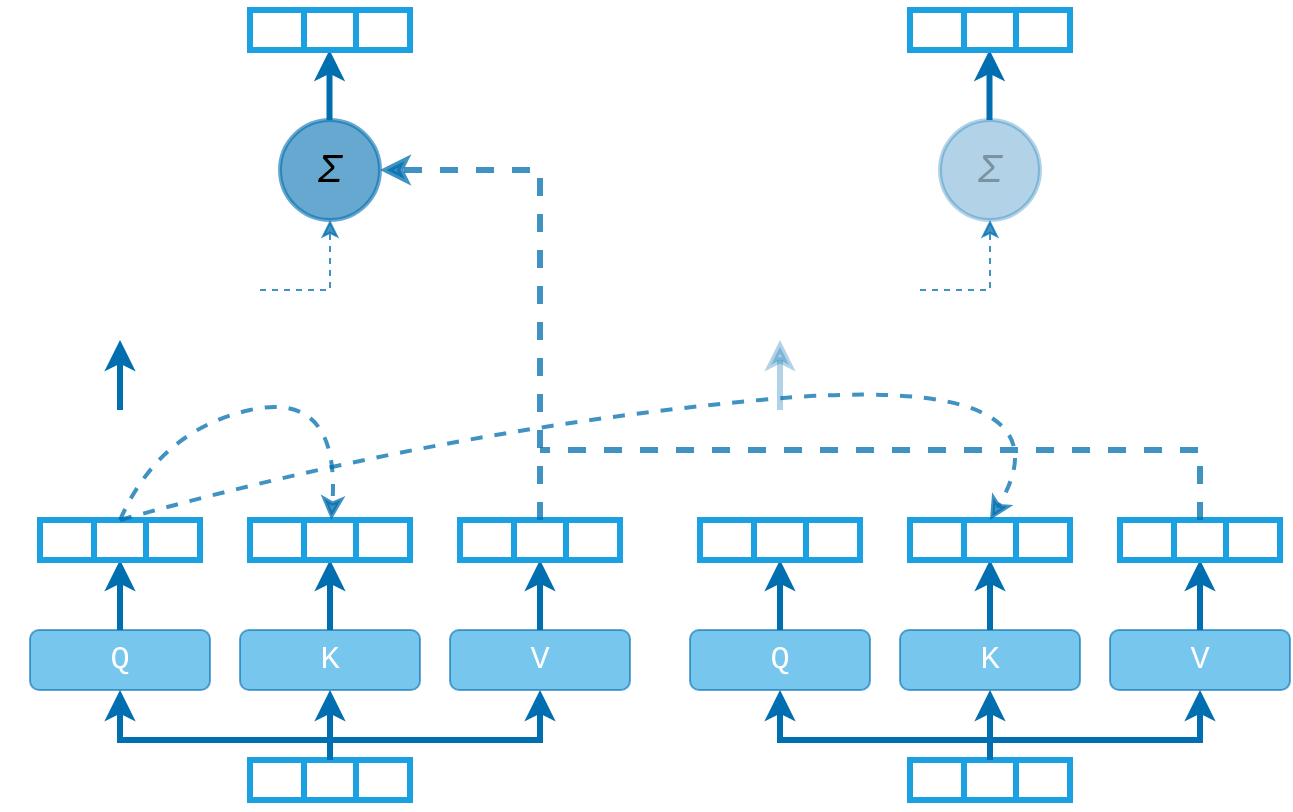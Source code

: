 <mxfile version="21.6.1" type="device">
  <diagram name="Page-1" id="Bc5GJkbn-tEceONIMzTU">
    <mxGraphModel dx="854" dy="519" grid="1" gridSize="10" guides="1" tooltips="1" connect="1" arrows="1" fold="1" page="1" pageScale="1" pageWidth="850" pageHeight="1100" math="0" shadow="0">
      <root>
        <mxCell id="0" />
        <mxCell id="1" parent="0" />
        <mxCell id="vSFo7Jb99_2Wq5jZSn7a-199" value="" style="shape=table;startSize=0;container=1;collapsible=0;childLayout=tableLayout;fontSize=16;fillColor=none;strokeColor=#1BA1E2;strokeWidth=3;" vertex="1" parent="1">
          <mxGeometry x="205" y="515" width="80" height="20" as="geometry" />
        </mxCell>
        <mxCell id="vSFo7Jb99_2Wq5jZSn7a-200" value="" style="shape=tableRow;horizontal=0;startSize=0;swimlaneHead=0;swimlaneBody=0;strokeColor=inherit;top=0;left=0;bottom=0;right=0;collapsible=0;dropTarget=0;fillColor=none;points=[[0,0.5],[1,0.5]];portConstraint=eastwest;fontSize=16;strokeWidth=3;" vertex="1" parent="vSFo7Jb99_2Wq5jZSn7a-199">
          <mxGeometry width="80" height="20" as="geometry" />
        </mxCell>
        <mxCell id="vSFo7Jb99_2Wq5jZSn7a-201" value="" style="shape=partialRectangle;html=1;whiteSpace=wrap;connectable=0;strokeColor=inherit;overflow=hidden;fillColor=none;top=0;left=0;bottom=0;right=0;pointerEvents=1;fontSize=16;" vertex="1" parent="vSFo7Jb99_2Wq5jZSn7a-200">
          <mxGeometry width="27" height="20" as="geometry">
            <mxRectangle width="27" height="20" as="alternateBounds" />
          </mxGeometry>
        </mxCell>
        <mxCell id="vSFo7Jb99_2Wq5jZSn7a-202" value="" style="shape=partialRectangle;html=1;whiteSpace=wrap;connectable=0;strokeColor=inherit;overflow=hidden;fillColor=none;top=0;left=0;bottom=0;right=0;pointerEvents=1;fontSize=16;" vertex="1" parent="vSFo7Jb99_2Wq5jZSn7a-200">
          <mxGeometry x="27" width="26" height="20" as="geometry">
            <mxRectangle width="26" height="20" as="alternateBounds" />
          </mxGeometry>
        </mxCell>
        <mxCell id="vSFo7Jb99_2Wq5jZSn7a-203" value="" style="shape=partialRectangle;html=1;whiteSpace=wrap;connectable=0;strokeColor=inherit;overflow=hidden;fillColor=none;top=0;left=0;bottom=0;right=0;pointerEvents=1;fontSize=16;" vertex="1" parent="vSFo7Jb99_2Wq5jZSn7a-200">
          <mxGeometry x="53" width="27" height="20" as="geometry">
            <mxRectangle width="27" height="20" as="alternateBounds" />
          </mxGeometry>
        </mxCell>
        <mxCell id="vSFo7Jb99_2Wq5jZSn7a-273" value="&lt;font style=&quot;font-size: 16px;&quot; face=&quot;Courier New&quot;&gt;Q&lt;br&gt;&lt;/font&gt;" style="rounded=1;whiteSpace=wrap;html=1;opacity=60;fillColor=#1ba1e2;fontColor=#ffffff;strokeColor=#006EAF;" vertex="1" parent="1">
          <mxGeometry x="95" y="450" width="90" height="30" as="geometry" />
        </mxCell>
        <mxCell id="vSFo7Jb99_2Wq5jZSn7a-276" value="" style="endArrow=classic;html=1;rounded=0;fillColor=#1ba1e2;strokeColor=#006EAF;strokeWidth=3;exitX=0.5;exitY=0;exitDx=0;exitDy=0;" edge="1" parent="1" source="vSFo7Jb99_2Wq5jZSn7a-199">
          <mxGeometry width="50" height="50" relative="1" as="geometry">
            <mxPoint x="245" y="505" as="sourcePoint" />
            <mxPoint x="245" y="480" as="targetPoint" />
          </mxGeometry>
        </mxCell>
        <mxCell id="vSFo7Jb99_2Wq5jZSn7a-278" value="" style="endArrow=classic;html=1;rounded=0;fillColor=#1ba1e2;strokeColor=#006EAF;strokeWidth=3;entryX=0.5;entryY=1;entryDx=0;entryDy=0;" edge="1" parent="1" target="vSFo7Jb99_2Wq5jZSn7a-273">
          <mxGeometry width="50" height="50" relative="1" as="geometry">
            <mxPoint x="245" y="505" as="sourcePoint" />
            <mxPoint x="255" y="490" as="targetPoint" />
            <Array as="points">
              <mxPoint x="140" y="505" />
            </Array>
          </mxGeometry>
        </mxCell>
        <mxCell id="vSFo7Jb99_2Wq5jZSn7a-279" value="" style="endArrow=classic;html=1;rounded=0;fillColor=#1ba1e2;strokeColor=#006EAF;strokeWidth=3;entryX=0.5;entryY=1;entryDx=0;entryDy=0;" edge="1" parent="1" target="vSFo7Jb99_2Wq5jZSn7a-282">
          <mxGeometry width="50" height="50" relative="1" as="geometry">
            <mxPoint x="245" y="505" as="sourcePoint" />
            <mxPoint x="265" y="500" as="targetPoint" />
            <Array as="points">
              <mxPoint x="350" y="505" />
            </Array>
          </mxGeometry>
        </mxCell>
        <mxCell id="vSFo7Jb99_2Wq5jZSn7a-281" value="&lt;font style=&quot;font-size: 16px;&quot; face=&quot;Courier New&quot;&gt;K&lt;br&gt;&lt;/font&gt;" style="rounded=1;whiteSpace=wrap;html=1;opacity=60;fillColor=#1ba1e2;fontColor=#ffffff;strokeColor=#006EAF;" vertex="1" parent="1">
          <mxGeometry x="200" y="450" width="90" height="30" as="geometry" />
        </mxCell>
        <mxCell id="vSFo7Jb99_2Wq5jZSn7a-282" value="&lt;font style=&quot;font-size: 16px;&quot; face=&quot;Courier New&quot;&gt;V&lt;br&gt;&lt;/font&gt;" style="rounded=1;whiteSpace=wrap;html=1;opacity=60;fillColor=#1ba1e2;fontColor=#ffffff;strokeColor=#006EAF;" vertex="1" parent="1">
          <mxGeometry x="305" y="450" width="90" height="30" as="geometry" />
        </mxCell>
        <mxCell id="vSFo7Jb99_2Wq5jZSn7a-283" value="" style="endArrow=classic;html=1;rounded=0;fillColor=#1ba1e2;strokeColor=#006EAF;strokeWidth=3;exitX=0.5;exitY=0;exitDx=0;exitDy=0;" edge="1" parent="1">
          <mxGeometry width="50" height="50" relative="1" as="geometry">
            <mxPoint x="140" y="450" as="sourcePoint" />
            <mxPoint x="140" y="415" as="targetPoint" />
          </mxGeometry>
        </mxCell>
        <mxCell id="vSFo7Jb99_2Wq5jZSn7a-284" value="" style="endArrow=classic;html=1;rounded=0;fillColor=#1ba1e2;strokeColor=#006EAF;strokeWidth=3;exitX=0.5;exitY=0;exitDx=0;exitDy=0;" edge="1" parent="1">
          <mxGeometry width="50" height="50" relative="1" as="geometry">
            <mxPoint x="245" y="450" as="sourcePoint" />
            <mxPoint x="245" y="415" as="targetPoint" />
          </mxGeometry>
        </mxCell>
        <mxCell id="vSFo7Jb99_2Wq5jZSn7a-285" value="" style="endArrow=classic;html=1;rounded=0;fillColor=#1ba1e2;strokeColor=#006EAF;strokeWidth=3;exitX=0.5;exitY=0;exitDx=0;exitDy=0;" edge="1" parent="1">
          <mxGeometry width="50" height="50" relative="1" as="geometry">
            <mxPoint x="350" y="450" as="sourcePoint" />
            <mxPoint x="350" y="415" as="targetPoint" />
          </mxGeometry>
        </mxCell>
        <mxCell id="vSFo7Jb99_2Wq5jZSn7a-286" value="" style="shape=table;startSize=0;container=1;collapsible=0;childLayout=tableLayout;fontSize=16;fillColor=none;strokeColor=#1BA1E2;strokeWidth=3;" vertex="1" parent="1">
          <mxGeometry x="100" y="395" width="80" height="20" as="geometry" />
        </mxCell>
        <mxCell id="vSFo7Jb99_2Wq5jZSn7a-287" value="" style="shape=tableRow;horizontal=0;startSize=0;swimlaneHead=0;swimlaneBody=0;strokeColor=inherit;top=0;left=0;bottom=0;right=0;collapsible=0;dropTarget=0;fillColor=none;points=[[0,0.5],[1,0.5]];portConstraint=eastwest;fontSize=16;strokeWidth=3;" vertex="1" parent="vSFo7Jb99_2Wq5jZSn7a-286">
          <mxGeometry width="80" height="20" as="geometry" />
        </mxCell>
        <mxCell id="vSFo7Jb99_2Wq5jZSn7a-288" value="" style="shape=partialRectangle;html=1;whiteSpace=wrap;connectable=0;strokeColor=inherit;overflow=hidden;fillColor=none;top=0;left=0;bottom=0;right=0;pointerEvents=1;fontSize=16;" vertex="1" parent="vSFo7Jb99_2Wq5jZSn7a-287">
          <mxGeometry width="27" height="20" as="geometry">
            <mxRectangle width="27" height="20" as="alternateBounds" />
          </mxGeometry>
        </mxCell>
        <mxCell id="vSFo7Jb99_2Wq5jZSn7a-289" value="" style="shape=partialRectangle;html=1;whiteSpace=wrap;connectable=0;strokeColor=inherit;overflow=hidden;fillColor=none;top=0;left=0;bottom=0;right=0;pointerEvents=1;fontSize=16;" vertex="1" parent="vSFo7Jb99_2Wq5jZSn7a-287">
          <mxGeometry x="27" width="26" height="20" as="geometry">
            <mxRectangle width="26" height="20" as="alternateBounds" />
          </mxGeometry>
        </mxCell>
        <mxCell id="vSFo7Jb99_2Wq5jZSn7a-290" value="" style="shape=partialRectangle;html=1;whiteSpace=wrap;connectable=0;strokeColor=inherit;overflow=hidden;fillColor=none;top=0;left=0;bottom=0;right=0;pointerEvents=1;fontSize=16;" vertex="1" parent="vSFo7Jb99_2Wq5jZSn7a-287">
          <mxGeometry x="53" width="27" height="20" as="geometry">
            <mxRectangle width="27" height="20" as="alternateBounds" />
          </mxGeometry>
        </mxCell>
        <mxCell id="vSFo7Jb99_2Wq5jZSn7a-291" value="" style="shape=table;startSize=0;container=1;collapsible=0;childLayout=tableLayout;fontSize=16;fillColor=none;strokeColor=#1BA1E2;strokeWidth=3;" vertex="1" parent="1">
          <mxGeometry x="205" y="395" width="80" height="20" as="geometry" />
        </mxCell>
        <mxCell id="vSFo7Jb99_2Wq5jZSn7a-292" value="" style="shape=tableRow;horizontal=0;startSize=0;swimlaneHead=0;swimlaneBody=0;strokeColor=inherit;top=0;left=0;bottom=0;right=0;collapsible=0;dropTarget=0;fillColor=none;points=[[0,0.5],[1,0.5]];portConstraint=eastwest;fontSize=16;strokeWidth=3;" vertex="1" parent="vSFo7Jb99_2Wq5jZSn7a-291">
          <mxGeometry width="80" height="20" as="geometry" />
        </mxCell>
        <mxCell id="vSFo7Jb99_2Wq5jZSn7a-293" value="" style="shape=partialRectangle;html=1;whiteSpace=wrap;connectable=0;strokeColor=inherit;overflow=hidden;fillColor=none;top=0;left=0;bottom=0;right=0;pointerEvents=1;fontSize=16;" vertex="1" parent="vSFo7Jb99_2Wq5jZSn7a-292">
          <mxGeometry width="27" height="20" as="geometry">
            <mxRectangle width="27" height="20" as="alternateBounds" />
          </mxGeometry>
        </mxCell>
        <mxCell id="vSFo7Jb99_2Wq5jZSn7a-294" value="" style="shape=partialRectangle;html=1;whiteSpace=wrap;connectable=0;strokeColor=inherit;overflow=hidden;fillColor=none;top=0;left=0;bottom=0;right=0;pointerEvents=1;fontSize=16;" vertex="1" parent="vSFo7Jb99_2Wq5jZSn7a-292">
          <mxGeometry x="27" width="26" height="20" as="geometry">
            <mxRectangle width="26" height="20" as="alternateBounds" />
          </mxGeometry>
        </mxCell>
        <mxCell id="vSFo7Jb99_2Wq5jZSn7a-295" value="" style="shape=partialRectangle;html=1;whiteSpace=wrap;connectable=0;strokeColor=inherit;overflow=hidden;fillColor=none;top=0;left=0;bottom=0;right=0;pointerEvents=1;fontSize=16;" vertex="1" parent="vSFo7Jb99_2Wq5jZSn7a-292">
          <mxGeometry x="53" width="27" height="20" as="geometry">
            <mxRectangle width="27" height="20" as="alternateBounds" />
          </mxGeometry>
        </mxCell>
        <mxCell id="vSFo7Jb99_2Wq5jZSn7a-296" value="" style="shape=table;startSize=0;container=1;collapsible=0;childLayout=tableLayout;fontSize=16;fillColor=none;strokeColor=#1BA1E2;strokeWidth=3;" vertex="1" parent="1">
          <mxGeometry x="310" y="395" width="80" height="20" as="geometry" />
        </mxCell>
        <mxCell id="vSFo7Jb99_2Wq5jZSn7a-297" value="" style="shape=tableRow;horizontal=0;startSize=0;swimlaneHead=0;swimlaneBody=0;strokeColor=inherit;top=0;left=0;bottom=0;right=0;collapsible=0;dropTarget=0;fillColor=none;points=[[0,0.5],[1,0.5]];portConstraint=eastwest;fontSize=16;strokeWidth=3;" vertex="1" parent="vSFo7Jb99_2Wq5jZSn7a-296">
          <mxGeometry width="80" height="20" as="geometry" />
        </mxCell>
        <mxCell id="vSFo7Jb99_2Wq5jZSn7a-298" value="" style="shape=partialRectangle;html=1;whiteSpace=wrap;connectable=0;strokeColor=inherit;overflow=hidden;fillColor=none;top=0;left=0;bottom=0;right=0;pointerEvents=1;fontSize=16;" vertex="1" parent="vSFo7Jb99_2Wq5jZSn7a-297">
          <mxGeometry width="27" height="20" as="geometry">
            <mxRectangle width="27" height="20" as="alternateBounds" />
          </mxGeometry>
        </mxCell>
        <mxCell id="vSFo7Jb99_2Wq5jZSn7a-299" value="" style="shape=partialRectangle;html=1;whiteSpace=wrap;connectable=0;strokeColor=inherit;overflow=hidden;fillColor=none;top=0;left=0;bottom=0;right=0;pointerEvents=1;fontSize=16;" vertex="1" parent="vSFo7Jb99_2Wq5jZSn7a-297">
          <mxGeometry x="27" width="26" height="20" as="geometry">
            <mxRectangle width="26" height="20" as="alternateBounds" />
          </mxGeometry>
        </mxCell>
        <mxCell id="vSFo7Jb99_2Wq5jZSn7a-300" value="" style="shape=partialRectangle;html=1;whiteSpace=wrap;connectable=0;strokeColor=inherit;overflow=hidden;fillColor=none;top=0;left=0;bottom=0;right=0;pointerEvents=1;fontSize=16;" vertex="1" parent="vSFo7Jb99_2Wq5jZSn7a-297">
          <mxGeometry x="53" width="27" height="20" as="geometry">
            <mxRectangle width="27" height="20" as="alternateBounds" />
          </mxGeometry>
        </mxCell>
        <mxCell id="vSFo7Jb99_2Wq5jZSn7a-301" value="&lt;font style=&quot;font-size: 16px;&quot; face=&quot;Courier New&quot;&gt;q&lt;sub&gt;1&lt;/sub&gt;&lt;/font&gt;" style="text;html=1;strokeColor=none;fillColor=none;align=center;verticalAlign=middle;whiteSpace=wrap;rounded=0;fontColor=#FFFFFF;" vertex="1" parent="1">
          <mxGeometry x="80" y="390" width="20" height="30" as="geometry" />
        </mxCell>
        <mxCell id="vSFo7Jb99_2Wq5jZSn7a-303" value="&lt;font style=&quot;font-size: 16px;&quot; face=&quot;Courier New&quot;&gt;k&lt;sub&gt;1&lt;/sub&gt;&lt;/font&gt;" style="text;html=1;strokeColor=none;fillColor=none;align=center;verticalAlign=middle;whiteSpace=wrap;rounded=0;fontColor=#FFFFFF;" vertex="1" parent="1">
          <mxGeometry x="185" y="390" width="20" height="30" as="geometry" />
        </mxCell>
        <mxCell id="vSFo7Jb99_2Wq5jZSn7a-304" value="&lt;font style=&quot;font-size: 16px;&quot; face=&quot;Courier New&quot;&gt;v&lt;sub&gt;1&lt;/sub&gt;&lt;/font&gt;" style="text;html=1;strokeColor=none;fillColor=none;align=center;verticalAlign=middle;whiteSpace=wrap;rounded=0;fontColor=#FFFFFF;" vertex="1" parent="1">
          <mxGeometry x="290" y="390" width="20" height="30" as="geometry" />
        </mxCell>
        <mxCell id="vSFo7Jb99_2Wq5jZSn7a-306" value="" style="shape=table;startSize=0;container=1;collapsible=0;childLayout=tableLayout;fontSize=16;fillColor=none;strokeColor=#1BA1E2;strokeWidth=3;" vertex="1" parent="1">
          <mxGeometry x="535" y="515" width="80" height="20" as="geometry" />
        </mxCell>
        <mxCell id="vSFo7Jb99_2Wq5jZSn7a-307" value="" style="shape=tableRow;horizontal=0;startSize=0;swimlaneHead=0;swimlaneBody=0;strokeColor=inherit;top=0;left=0;bottom=0;right=0;collapsible=0;dropTarget=0;fillColor=none;points=[[0,0.5],[1,0.5]];portConstraint=eastwest;fontSize=16;strokeWidth=3;" vertex="1" parent="vSFo7Jb99_2Wq5jZSn7a-306">
          <mxGeometry width="80" height="20" as="geometry" />
        </mxCell>
        <mxCell id="vSFo7Jb99_2Wq5jZSn7a-308" value="" style="shape=partialRectangle;html=1;whiteSpace=wrap;connectable=0;strokeColor=inherit;overflow=hidden;fillColor=none;top=0;left=0;bottom=0;right=0;pointerEvents=1;fontSize=16;" vertex="1" parent="vSFo7Jb99_2Wq5jZSn7a-307">
          <mxGeometry width="27" height="20" as="geometry">
            <mxRectangle width="27" height="20" as="alternateBounds" />
          </mxGeometry>
        </mxCell>
        <mxCell id="vSFo7Jb99_2Wq5jZSn7a-309" value="" style="shape=partialRectangle;html=1;whiteSpace=wrap;connectable=0;strokeColor=inherit;overflow=hidden;fillColor=none;top=0;left=0;bottom=0;right=0;pointerEvents=1;fontSize=16;" vertex="1" parent="vSFo7Jb99_2Wq5jZSn7a-307">
          <mxGeometry x="27" width="26" height="20" as="geometry">
            <mxRectangle width="26" height="20" as="alternateBounds" />
          </mxGeometry>
        </mxCell>
        <mxCell id="vSFo7Jb99_2Wq5jZSn7a-310" value="" style="shape=partialRectangle;html=1;whiteSpace=wrap;connectable=0;strokeColor=inherit;overflow=hidden;fillColor=none;top=0;left=0;bottom=0;right=0;pointerEvents=1;fontSize=16;" vertex="1" parent="vSFo7Jb99_2Wq5jZSn7a-307">
          <mxGeometry x="53" width="27" height="20" as="geometry">
            <mxRectangle width="27" height="20" as="alternateBounds" />
          </mxGeometry>
        </mxCell>
        <mxCell id="vSFo7Jb99_2Wq5jZSn7a-311" value="&lt;font style=&quot;font-size: 16px;&quot; face=&quot;Courier New&quot;&gt;Q&lt;br&gt;&lt;/font&gt;" style="rounded=1;whiteSpace=wrap;html=1;opacity=60;fillColor=#1ba1e2;fontColor=#ffffff;strokeColor=#006EAF;" vertex="1" parent="1">
          <mxGeometry x="425" y="450" width="90" height="30" as="geometry" />
        </mxCell>
        <mxCell id="vSFo7Jb99_2Wq5jZSn7a-312" value="" style="endArrow=classic;html=1;rounded=0;fillColor=#1ba1e2;strokeColor=#006EAF;strokeWidth=3;exitX=0.5;exitY=0;exitDx=0;exitDy=0;" edge="1" parent="1" source="vSFo7Jb99_2Wq5jZSn7a-306">
          <mxGeometry width="50" height="50" relative="1" as="geometry">
            <mxPoint x="575" y="505" as="sourcePoint" />
            <mxPoint x="575" y="480" as="targetPoint" />
          </mxGeometry>
        </mxCell>
        <mxCell id="vSFo7Jb99_2Wq5jZSn7a-313" value="" style="endArrow=classic;html=1;rounded=0;fillColor=#1ba1e2;strokeColor=#006EAF;strokeWidth=3;entryX=0.5;entryY=1;entryDx=0;entryDy=0;" edge="1" parent="1" target="vSFo7Jb99_2Wq5jZSn7a-311">
          <mxGeometry width="50" height="50" relative="1" as="geometry">
            <mxPoint x="575" y="505" as="sourcePoint" />
            <mxPoint x="585" y="490" as="targetPoint" />
            <Array as="points">
              <mxPoint x="470" y="505" />
            </Array>
          </mxGeometry>
        </mxCell>
        <mxCell id="vSFo7Jb99_2Wq5jZSn7a-314" value="" style="endArrow=classic;html=1;rounded=0;fillColor=#1ba1e2;strokeColor=#006EAF;strokeWidth=3;entryX=0.5;entryY=1;entryDx=0;entryDy=0;" edge="1" parent="1" target="vSFo7Jb99_2Wq5jZSn7a-316">
          <mxGeometry width="50" height="50" relative="1" as="geometry">
            <mxPoint x="575" y="505" as="sourcePoint" />
            <mxPoint x="595" y="500" as="targetPoint" />
            <Array as="points">
              <mxPoint x="680" y="505" />
            </Array>
          </mxGeometry>
        </mxCell>
        <mxCell id="vSFo7Jb99_2Wq5jZSn7a-315" value="&lt;font style=&quot;font-size: 16px;&quot; face=&quot;Courier New&quot;&gt;K&lt;br&gt;&lt;/font&gt;" style="rounded=1;whiteSpace=wrap;html=1;opacity=60;fillColor=#1ba1e2;fontColor=#ffffff;strokeColor=#006EAF;" vertex="1" parent="1">
          <mxGeometry x="530" y="450" width="90" height="30" as="geometry" />
        </mxCell>
        <mxCell id="vSFo7Jb99_2Wq5jZSn7a-316" value="&lt;font style=&quot;font-size: 16px;&quot; face=&quot;Courier New&quot;&gt;V&lt;br&gt;&lt;/font&gt;" style="rounded=1;whiteSpace=wrap;html=1;opacity=60;fillColor=#1ba1e2;fontColor=#ffffff;strokeColor=#006EAF;" vertex="1" parent="1">
          <mxGeometry x="635" y="450" width="90" height="30" as="geometry" />
        </mxCell>
        <mxCell id="vSFo7Jb99_2Wq5jZSn7a-317" value="" style="endArrow=classic;html=1;rounded=0;fillColor=#1ba1e2;strokeColor=#006EAF;strokeWidth=3;exitX=0.5;exitY=0;exitDx=0;exitDy=0;" edge="1" parent="1">
          <mxGeometry width="50" height="50" relative="1" as="geometry">
            <mxPoint x="470" y="450" as="sourcePoint" />
            <mxPoint x="470" y="415" as="targetPoint" />
          </mxGeometry>
        </mxCell>
        <mxCell id="vSFo7Jb99_2Wq5jZSn7a-318" value="" style="endArrow=classic;html=1;rounded=0;fillColor=#1ba1e2;strokeColor=#006EAF;strokeWidth=3;exitX=0.5;exitY=0;exitDx=0;exitDy=0;" edge="1" parent="1">
          <mxGeometry width="50" height="50" relative="1" as="geometry">
            <mxPoint x="575" y="450" as="sourcePoint" />
            <mxPoint x="575" y="415" as="targetPoint" />
          </mxGeometry>
        </mxCell>
        <mxCell id="vSFo7Jb99_2Wq5jZSn7a-319" value="" style="endArrow=classic;html=1;rounded=0;fillColor=#1ba1e2;strokeColor=#006EAF;strokeWidth=3;exitX=0.5;exitY=0;exitDx=0;exitDy=0;" edge="1" parent="1">
          <mxGeometry width="50" height="50" relative="1" as="geometry">
            <mxPoint x="680" y="450" as="sourcePoint" />
            <mxPoint x="680" y="415" as="targetPoint" />
          </mxGeometry>
        </mxCell>
        <mxCell id="vSFo7Jb99_2Wq5jZSn7a-320" value="" style="shape=table;startSize=0;container=1;collapsible=0;childLayout=tableLayout;fontSize=16;fillColor=none;strokeColor=#1BA1E2;strokeWidth=3;" vertex="1" parent="1">
          <mxGeometry x="430" y="395" width="80" height="20" as="geometry" />
        </mxCell>
        <mxCell id="vSFo7Jb99_2Wq5jZSn7a-321" value="" style="shape=tableRow;horizontal=0;startSize=0;swimlaneHead=0;swimlaneBody=0;strokeColor=inherit;top=0;left=0;bottom=0;right=0;collapsible=0;dropTarget=0;fillColor=none;points=[[0,0.5],[1,0.5]];portConstraint=eastwest;fontSize=16;strokeWidth=3;" vertex="1" parent="vSFo7Jb99_2Wq5jZSn7a-320">
          <mxGeometry width="80" height="20" as="geometry" />
        </mxCell>
        <mxCell id="vSFo7Jb99_2Wq5jZSn7a-322" value="" style="shape=partialRectangle;html=1;whiteSpace=wrap;connectable=0;strokeColor=inherit;overflow=hidden;fillColor=none;top=0;left=0;bottom=0;right=0;pointerEvents=1;fontSize=16;" vertex="1" parent="vSFo7Jb99_2Wq5jZSn7a-321">
          <mxGeometry width="27" height="20" as="geometry">
            <mxRectangle width="27" height="20" as="alternateBounds" />
          </mxGeometry>
        </mxCell>
        <mxCell id="vSFo7Jb99_2Wq5jZSn7a-323" value="" style="shape=partialRectangle;html=1;whiteSpace=wrap;connectable=0;strokeColor=inherit;overflow=hidden;fillColor=none;top=0;left=0;bottom=0;right=0;pointerEvents=1;fontSize=16;" vertex="1" parent="vSFo7Jb99_2Wq5jZSn7a-321">
          <mxGeometry x="27" width="26" height="20" as="geometry">
            <mxRectangle width="26" height="20" as="alternateBounds" />
          </mxGeometry>
        </mxCell>
        <mxCell id="vSFo7Jb99_2Wq5jZSn7a-324" value="" style="shape=partialRectangle;html=1;whiteSpace=wrap;connectable=0;strokeColor=inherit;overflow=hidden;fillColor=none;top=0;left=0;bottom=0;right=0;pointerEvents=1;fontSize=16;" vertex="1" parent="vSFo7Jb99_2Wq5jZSn7a-321">
          <mxGeometry x="53" width="27" height="20" as="geometry">
            <mxRectangle width="27" height="20" as="alternateBounds" />
          </mxGeometry>
        </mxCell>
        <mxCell id="vSFo7Jb99_2Wq5jZSn7a-325" value="" style="shape=table;startSize=0;container=1;collapsible=0;childLayout=tableLayout;fontSize=16;fillColor=none;strokeColor=#1BA1E2;strokeWidth=3;" vertex="1" parent="1">
          <mxGeometry x="535" y="395" width="80" height="20" as="geometry" />
        </mxCell>
        <mxCell id="vSFo7Jb99_2Wq5jZSn7a-326" value="" style="shape=tableRow;horizontal=0;startSize=0;swimlaneHead=0;swimlaneBody=0;strokeColor=inherit;top=0;left=0;bottom=0;right=0;collapsible=0;dropTarget=0;fillColor=none;points=[[0,0.5],[1,0.5]];portConstraint=eastwest;fontSize=16;strokeWidth=3;" vertex="1" parent="vSFo7Jb99_2Wq5jZSn7a-325">
          <mxGeometry width="80" height="20" as="geometry" />
        </mxCell>
        <mxCell id="vSFo7Jb99_2Wq5jZSn7a-327" value="" style="shape=partialRectangle;html=1;whiteSpace=wrap;connectable=0;strokeColor=inherit;overflow=hidden;fillColor=none;top=0;left=0;bottom=0;right=0;pointerEvents=1;fontSize=16;" vertex="1" parent="vSFo7Jb99_2Wq5jZSn7a-326">
          <mxGeometry width="27" height="20" as="geometry">
            <mxRectangle width="27" height="20" as="alternateBounds" />
          </mxGeometry>
        </mxCell>
        <mxCell id="vSFo7Jb99_2Wq5jZSn7a-328" value="" style="shape=partialRectangle;html=1;whiteSpace=wrap;connectable=0;strokeColor=inherit;overflow=hidden;fillColor=none;top=0;left=0;bottom=0;right=0;pointerEvents=1;fontSize=16;" vertex="1" parent="vSFo7Jb99_2Wq5jZSn7a-326">
          <mxGeometry x="27" width="26" height="20" as="geometry">
            <mxRectangle width="26" height="20" as="alternateBounds" />
          </mxGeometry>
        </mxCell>
        <mxCell id="vSFo7Jb99_2Wq5jZSn7a-329" value="" style="shape=partialRectangle;html=1;whiteSpace=wrap;connectable=0;strokeColor=inherit;overflow=hidden;fillColor=none;top=0;left=0;bottom=0;right=0;pointerEvents=1;fontSize=16;" vertex="1" parent="vSFo7Jb99_2Wq5jZSn7a-326">
          <mxGeometry x="53" width="27" height="20" as="geometry">
            <mxRectangle width="27" height="20" as="alternateBounds" />
          </mxGeometry>
        </mxCell>
        <mxCell id="vSFo7Jb99_2Wq5jZSn7a-330" value="" style="shape=table;startSize=0;container=1;collapsible=0;childLayout=tableLayout;fontSize=16;fillColor=none;strokeColor=#1BA1E2;strokeWidth=3;" vertex="1" parent="1">
          <mxGeometry x="640" y="395" width="80" height="20" as="geometry" />
        </mxCell>
        <mxCell id="vSFo7Jb99_2Wq5jZSn7a-331" value="" style="shape=tableRow;horizontal=0;startSize=0;swimlaneHead=0;swimlaneBody=0;strokeColor=inherit;top=0;left=0;bottom=0;right=0;collapsible=0;dropTarget=0;fillColor=none;points=[[0,0.5],[1,0.5]];portConstraint=eastwest;fontSize=16;strokeWidth=3;" vertex="1" parent="vSFo7Jb99_2Wq5jZSn7a-330">
          <mxGeometry width="80" height="20" as="geometry" />
        </mxCell>
        <mxCell id="vSFo7Jb99_2Wq5jZSn7a-332" value="" style="shape=partialRectangle;html=1;whiteSpace=wrap;connectable=0;strokeColor=inherit;overflow=hidden;fillColor=none;top=0;left=0;bottom=0;right=0;pointerEvents=1;fontSize=16;" vertex="1" parent="vSFo7Jb99_2Wq5jZSn7a-331">
          <mxGeometry width="27" height="20" as="geometry">
            <mxRectangle width="27" height="20" as="alternateBounds" />
          </mxGeometry>
        </mxCell>
        <mxCell id="vSFo7Jb99_2Wq5jZSn7a-333" value="" style="shape=partialRectangle;html=1;whiteSpace=wrap;connectable=0;strokeColor=inherit;overflow=hidden;fillColor=none;top=0;left=0;bottom=0;right=0;pointerEvents=1;fontSize=16;" vertex="1" parent="vSFo7Jb99_2Wq5jZSn7a-331">
          <mxGeometry x="27" width="26" height="20" as="geometry">
            <mxRectangle width="26" height="20" as="alternateBounds" />
          </mxGeometry>
        </mxCell>
        <mxCell id="vSFo7Jb99_2Wq5jZSn7a-334" value="" style="shape=partialRectangle;html=1;whiteSpace=wrap;connectable=0;strokeColor=inherit;overflow=hidden;fillColor=none;top=0;left=0;bottom=0;right=0;pointerEvents=1;fontSize=16;" vertex="1" parent="vSFo7Jb99_2Wq5jZSn7a-331">
          <mxGeometry x="53" width="27" height="20" as="geometry">
            <mxRectangle width="27" height="20" as="alternateBounds" />
          </mxGeometry>
        </mxCell>
        <mxCell id="vSFo7Jb99_2Wq5jZSn7a-335" value="&lt;font style=&quot;font-size: 16px;&quot; face=&quot;Courier New&quot;&gt;q&lt;sub&gt;2&lt;/sub&gt;&lt;/font&gt;" style="text;html=1;strokeColor=none;fillColor=none;align=center;verticalAlign=middle;whiteSpace=wrap;rounded=0;fontColor=#FFFFFF;" vertex="1" parent="1">
          <mxGeometry x="410" y="390" width="20" height="30" as="geometry" />
        </mxCell>
        <mxCell id="vSFo7Jb99_2Wq5jZSn7a-336" value="&lt;font style=&quot;font-size: 16px;&quot; face=&quot;Courier New&quot;&gt;k&lt;sub&gt;2&lt;/sub&gt;&lt;/font&gt;" style="text;html=1;strokeColor=none;fillColor=none;align=center;verticalAlign=middle;whiteSpace=wrap;rounded=0;fontColor=#FFFFFF;" vertex="1" parent="1">
          <mxGeometry x="515" y="390" width="20" height="30" as="geometry" />
        </mxCell>
        <mxCell id="vSFo7Jb99_2Wq5jZSn7a-337" value="&lt;font style=&quot;font-size: 16px;&quot; face=&quot;Courier New&quot;&gt;v&lt;sub&gt;2&lt;/sub&gt;&lt;/font&gt;" style="text;html=1;strokeColor=none;fillColor=none;align=center;verticalAlign=middle;whiteSpace=wrap;rounded=0;fontColor=#FFFFFF;" vertex="1" parent="1">
          <mxGeometry x="620" y="390" width="20" height="30" as="geometry" />
        </mxCell>
        <mxCell id="vSFo7Jb99_2Wq5jZSn7a-340" value="" style="curved=1;endArrow=classic;html=1;rounded=0;exitX=0.5;exitY=0;exitDx=0;exitDy=0;strokeColor=#006eaf;strokeWidth=2;dashed=1;opacity=75;" edge="1" parent="1" source="vSFo7Jb99_2Wq5jZSn7a-286" target="vSFo7Jb99_2Wq5jZSn7a-292">
          <mxGeometry width="50" height="50" relative="1" as="geometry">
            <mxPoint x="270" y="260" as="sourcePoint" />
            <mxPoint x="320" y="210" as="targetPoint" />
            <Array as="points">
              <mxPoint x="160" y="350" />
              <mxPoint x="250" y="330" />
            </Array>
          </mxGeometry>
        </mxCell>
        <mxCell id="vSFo7Jb99_2Wq5jZSn7a-342" value="" style="curved=1;endArrow=classic;html=1;rounded=0;strokeColor=#006eaf;strokeWidth=2;dashed=1;entryX=0.5;entryY=0;entryDx=0;entryDy=0;exitX=0.5;exitY=0;exitDx=0;exitDy=0;exitPerimeter=0;opacity=75;" edge="1" parent="1" source="vSFo7Jb99_2Wq5jZSn7a-287" target="vSFo7Jb99_2Wq5jZSn7a-325">
          <mxGeometry width="50" height="50" relative="1" as="geometry">
            <mxPoint x="140" y="390" as="sourcePoint" />
            <mxPoint x="351" y="295" as="targetPoint" />
            <Array as="points">
              <mxPoint x="300" y="350" />
              <mxPoint x="620" y="320" />
            </Array>
          </mxGeometry>
        </mxCell>
        <mxCell id="vSFo7Jb99_2Wq5jZSn7a-343" value="" style="shape=image;html=1;verticalAlign=top;verticalLabelPosition=bottom;labelBackgroundColor=#ffffff;imageAspect=0;aspect=fixed;image=https://cdn4.iconfinder.com/data/icons/evil-icons-user-interface/64/statistics-128.png;imageBorder=none;" vertex="1" parent="1">
          <mxGeometry x="80" y="200" width="120" height="120" as="geometry" />
        </mxCell>
        <mxCell id="vSFo7Jb99_2Wq5jZSn7a-344" value="" style="endArrow=classic;html=1;rounded=0;fillColor=#1ba1e2;strokeColor=#006EAF;strokeWidth=3;exitX=0.5;exitY=0;exitDx=0;exitDy=0;" edge="1" parent="1">
          <mxGeometry width="50" height="50" relative="1" as="geometry">
            <mxPoint x="140" y="340" as="sourcePoint" />
            <mxPoint x="140" y="305" as="targetPoint" />
          </mxGeometry>
        </mxCell>
        <mxCell id="vSFo7Jb99_2Wq5jZSn7a-345" value="&lt;font size=&quot;1&quot; face=&quot;Courier New&quot;&gt;&lt;i style=&quot;font-size: 20px;&quot;&gt;Σ&lt;/i&gt;&lt;/font&gt;" style="ellipse;whiteSpace=wrap;html=1;aspect=fixed;fillColor=#006eaf;strokeColor=#006eaf;strokeWidth=2;opacity=60;" vertex="1" parent="1">
          <mxGeometry x="220" y="195" width="50" height="50" as="geometry" />
        </mxCell>
        <mxCell id="vSFo7Jb99_2Wq5jZSn7a-346" value="" style="endArrow=classic;html=1;rounded=0;fillColor=#1ba1e2;strokeColor=#006EAF;strokeWidth=3;exitX=0.5;exitY=0;exitDx=0;exitDy=0;" edge="1" parent="1">
          <mxGeometry width="50" height="50" relative="1" as="geometry">
            <mxPoint x="244.75" y="195" as="sourcePoint" />
            <mxPoint x="244.75" y="160" as="targetPoint" />
          </mxGeometry>
        </mxCell>
        <mxCell id="vSFo7Jb99_2Wq5jZSn7a-347" value="" style="endArrow=classic;html=1;rounded=0;fillColor=#1ba1e2;strokeColor=#006EAF;strokeWidth=1;entryX=0.5;entryY=1;entryDx=0;entryDy=0;dashed=1;opacity=75;" edge="1" parent="1" target="vSFo7Jb99_2Wq5jZSn7a-345">
          <mxGeometry width="50" height="50" relative="1" as="geometry">
            <mxPoint x="210" y="280" as="sourcePoint" />
            <mxPoint x="284.75" y="280" as="targetPoint" />
            <Array as="points">
              <mxPoint x="245" y="280" />
            </Array>
          </mxGeometry>
        </mxCell>
        <mxCell id="vSFo7Jb99_2Wq5jZSn7a-354" value="" style="shape=table;startSize=0;container=1;collapsible=0;childLayout=tableLayout;fontSize=16;fillColor=none;strokeColor=#1BA1E2;strokeWidth=3;" vertex="1" parent="1">
          <mxGeometry x="205" y="140" width="80" height="20" as="geometry" />
        </mxCell>
        <mxCell id="vSFo7Jb99_2Wq5jZSn7a-355" value="" style="shape=tableRow;horizontal=0;startSize=0;swimlaneHead=0;swimlaneBody=0;strokeColor=inherit;top=0;left=0;bottom=0;right=0;collapsible=0;dropTarget=0;fillColor=none;points=[[0,0.5],[1,0.5]];portConstraint=eastwest;fontSize=16;strokeWidth=3;" vertex="1" parent="vSFo7Jb99_2Wq5jZSn7a-354">
          <mxGeometry width="80" height="20" as="geometry" />
        </mxCell>
        <mxCell id="vSFo7Jb99_2Wq5jZSn7a-356" value="" style="shape=partialRectangle;html=1;whiteSpace=wrap;connectable=0;strokeColor=inherit;overflow=hidden;fillColor=none;top=0;left=0;bottom=0;right=0;pointerEvents=1;fontSize=16;" vertex="1" parent="vSFo7Jb99_2Wq5jZSn7a-355">
          <mxGeometry width="27" height="20" as="geometry">
            <mxRectangle width="27" height="20" as="alternateBounds" />
          </mxGeometry>
        </mxCell>
        <mxCell id="vSFo7Jb99_2Wq5jZSn7a-357" value="" style="shape=partialRectangle;html=1;whiteSpace=wrap;connectable=0;strokeColor=inherit;overflow=hidden;fillColor=none;top=0;left=0;bottom=0;right=0;pointerEvents=1;fontSize=16;" vertex="1" parent="vSFo7Jb99_2Wq5jZSn7a-355">
          <mxGeometry x="27" width="26" height="20" as="geometry">
            <mxRectangle width="26" height="20" as="alternateBounds" />
          </mxGeometry>
        </mxCell>
        <mxCell id="vSFo7Jb99_2Wq5jZSn7a-358" value="" style="shape=partialRectangle;html=1;whiteSpace=wrap;connectable=0;strokeColor=inherit;overflow=hidden;fillColor=none;top=0;left=0;bottom=0;right=0;pointerEvents=1;fontSize=16;" vertex="1" parent="vSFo7Jb99_2Wq5jZSn7a-355">
          <mxGeometry x="53" width="27" height="20" as="geometry">
            <mxRectangle width="27" height="20" as="alternateBounds" />
          </mxGeometry>
        </mxCell>
        <mxCell id="vSFo7Jb99_2Wq5jZSn7a-359" value="&lt;font style=&quot;font-size: 16px;&quot; face=&quot;Courier New&quot;&gt;z&lt;sub&gt;1&lt;/sub&gt;&lt;/font&gt;" style="text;html=1;strokeColor=none;fillColor=none;align=center;verticalAlign=middle;whiteSpace=wrap;rounded=0;fontColor=#FFFFFF;" vertex="1" parent="1">
          <mxGeometry x="175" y="135" width="30" height="30" as="geometry" />
        </mxCell>
        <mxCell id="vSFo7Jb99_2Wq5jZSn7a-364" value="&lt;font style=&quot;font-size: 16px;&quot; face=&quot;Courier New&quot;&gt;x&lt;sub&gt;1&lt;/sub&gt;&lt;/font&gt;" style="text;html=1;strokeColor=none;fillColor=none;align=center;verticalAlign=middle;whiteSpace=wrap;rounded=0;fontColor=#FFFFFF;" vertex="1" parent="1">
          <mxGeometry x="175" y="510" width="30" height="30" as="geometry" />
        </mxCell>
        <mxCell id="vSFo7Jb99_2Wq5jZSn7a-365" value="&lt;font style=&quot;font-size: 16px;&quot; face=&quot;Courier New&quot;&gt;x&lt;sub&gt;2&lt;/sub&gt;&lt;/font&gt;" style="text;html=1;strokeColor=none;fillColor=none;align=center;verticalAlign=middle;whiteSpace=wrap;rounded=0;fontColor=#FFFFFF;" vertex="1" parent="1">
          <mxGeometry x="505" y="510" width="30" height="30" as="geometry" />
        </mxCell>
        <mxCell id="vSFo7Jb99_2Wq5jZSn7a-366" value="" style="shape=image;html=1;verticalAlign=top;verticalLabelPosition=bottom;labelBackgroundColor=#ffffff;imageAspect=0;aspect=fixed;image=https://cdn4.iconfinder.com/data/icons/evil-icons-user-interface/64/statistics-128.png;imageBorder=none;opacity=30;" vertex="1" parent="1">
          <mxGeometry x="410" y="200" width="120" height="120" as="geometry" />
        </mxCell>
        <mxCell id="vSFo7Jb99_2Wq5jZSn7a-367" value="" style="endArrow=classic;html=1;rounded=0;fillColor=#1ba1e2;strokeColor=#006EAF;strokeWidth=3;exitX=0.5;exitY=0;exitDx=0;exitDy=0;opacity=30;" edge="1" parent="1">
          <mxGeometry width="50" height="50" relative="1" as="geometry">
            <mxPoint x="470" y="340" as="sourcePoint" />
            <mxPoint x="470" y="305" as="targetPoint" />
          </mxGeometry>
        </mxCell>
        <mxCell id="vSFo7Jb99_2Wq5jZSn7a-368" value="&lt;font size=&quot;1&quot; face=&quot;Courier New&quot;&gt;&lt;i style=&quot;font-size: 20px;&quot;&gt;Σ&lt;/i&gt;&lt;/font&gt;" style="ellipse;whiteSpace=wrap;html=1;aspect=fixed;fillColor=#006eaf;strokeColor=#006eaf;strokeWidth=2;opacity=30;textOpacity=30;" vertex="1" parent="1">
          <mxGeometry x="550" y="195" width="50" height="50" as="geometry" />
        </mxCell>
        <mxCell id="vSFo7Jb99_2Wq5jZSn7a-369" value="" style="endArrow=classic;html=1;rounded=0;fillColor=#1ba1e2;strokeColor=#006EAF;strokeWidth=3;exitX=0.5;exitY=0;exitDx=0;exitDy=0;" edge="1" parent="1">
          <mxGeometry width="50" height="50" relative="1" as="geometry">
            <mxPoint x="574.75" y="195" as="sourcePoint" />
            <mxPoint x="574.75" y="160" as="targetPoint" />
          </mxGeometry>
        </mxCell>
        <mxCell id="vSFo7Jb99_2Wq5jZSn7a-370" value="" style="endArrow=classic;html=1;rounded=0;fillColor=#1ba1e2;strokeColor=#006EAF;strokeWidth=1;entryX=0.5;entryY=1;entryDx=0;entryDy=0;dashed=1;opacity=75;" edge="1" parent="1" target="vSFo7Jb99_2Wq5jZSn7a-368">
          <mxGeometry width="50" height="50" relative="1" as="geometry">
            <mxPoint x="540" y="280" as="sourcePoint" />
            <mxPoint x="614.75" y="280" as="targetPoint" />
            <Array as="points">
              <mxPoint x="575" y="280" />
            </Array>
          </mxGeometry>
        </mxCell>
        <mxCell id="vSFo7Jb99_2Wq5jZSn7a-371" value="" style="shape=table;startSize=0;container=1;collapsible=0;childLayout=tableLayout;fontSize=16;fillColor=none;strokeColor=#1BA1E2;strokeWidth=3;" vertex="1" parent="1">
          <mxGeometry x="535" y="140" width="80" height="20" as="geometry" />
        </mxCell>
        <mxCell id="vSFo7Jb99_2Wq5jZSn7a-372" value="" style="shape=tableRow;horizontal=0;startSize=0;swimlaneHead=0;swimlaneBody=0;strokeColor=inherit;top=0;left=0;bottom=0;right=0;collapsible=0;dropTarget=0;fillColor=none;points=[[0,0.5],[1,0.5]];portConstraint=eastwest;fontSize=16;strokeWidth=3;" vertex="1" parent="vSFo7Jb99_2Wq5jZSn7a-371">
          <mxGeometry width="80" height="20" as="geometry" />
        </mxCell>
        <mxCell id="vSFo7Jb99_2Wq5jZSn7a-373" value="" style="shape=partialRectangle;html=1;whiteSpace=wrap;connectable=0;strokeColor=inherit;overflow=hidden;fillColor=none;top=0;left=0;bottom=0;right=0;pointerEvents=1;fontSize=16;" vertex="1" parent="vSFo7Jb99_2Wq5jZSn7a-372">
          <mxGeometry width="27" height="20" as="geometry">
            <mxRectangle width="27" height="20" as="alternateBounds" />
          </mxGeometry>
        </mxCell>
        <mxCell id="vSFo7Jb99_2Wq5jZSn7a-374" value="" style="shape=partialRectangle;html=1;whiteSpace=wrap;connectable=0;strokeColor=inherit;overflow=hidden;fillColor=none;top=0;left=0;bottom=0;right=0;pointerEvents=1;fontSize=16;" vertex="1" parent="vSFo7Jb99_2Wq5jZSn7a-372">
          <mxGeometry x="27" width="26" height="20" as="geometry">
            <mxRectangle width="26" height="20" as="alternateBounds" />
          </mxGeometry>
        </mxCell>
        <mxCell id="vSFo7Jb99_2Wq5jZSn7a-375" value="" style="shape=partialRectangle;html=1;whiteSpace=wrap;connectable=0;strokeColor=inherit;overflow=hidden;fillColor=none;top=0;left=0;bottom=0;right=0;pointerEvents=1;fontSize=16;" vertex="1" parent="vSFo7Jb99_2Wq5jZSn7a-372">
          <mxGeometry x="53" width="27" height="20" as="geometry">
            <mxRectangle width="27" height="20" as="alternateBounds" />
          </mxGeometry>
        </mxCell>
        <mxCell id="vSFo7Jb99_2Wq5jZSn7a-376" value="&lt;font style=&quot;font-size: 16px;&quot; face=&quot;Courier New&quot;&gt;z&lt;sub&gt;2&lt;/sub&gt;&lt;/font&gt;" style="text;html=1;strokeColor=none;fillColor=none;align=center;verticalAlign=middle;whiteSpace=wrap;rounded=0;fontColor=#FFFFFF;" vertex="1" parent="1">
          <mxGeometry x="505" y="135" width="30" height="30" as="geometry" />
        </mxCell>
        <mxCell id="vSFo7Jb99_2Wq5jZSn7a-379" value="&lt;font style=&quot;font-size: 16px;&quot; face=&quot;Courier New&quot;&gt;q&lt;sub&gt;1&lt;/sub&gt;k&lt;sub&gt;1&lt;/sub&gt;&lt;/font&gt;" style="text;html=1;strokeColor=none;fillColor=none;align=center;verticalAlign=middle;whiteSpace=wrap;rounded=0;fontColor=#FFFFFF;" vertex="1" parent="1">
          <mxGeometry x="90" y="230" width="30" height="30" as="geometry" />
        </mxCell>
        <mxCell id="vSFo7Jb99_2Wq5jZSn7a-380" value="&lt;font style=&quot;font-size: 16px;&quot; face=&quot;Courier New&quot;&gt;q&lt;sub&gt;1&lt;/sub&gt;k&lt;sub&gt;2&lt;/sub&gt;&lt;/font&gt;" style="text;html=1;strokeColor=none;fillColor=none;align=center;verticalAlign=middle;whiteSpace=wrap;rounded=0;fontColor=#FFFFFF;" vertex="1" parent="1">
          <mxGeometry x="123" y="210" width="30" height="30" as="geometry" />
        </mxCell>
        <mxCell id="vSFo7Jb99_2Wq5jZSn7a-381" value="&lt;font style=&quot;font-size: 16px;&quot; face=&quot;Courier New&quot;&gt;q&lt;sub&gt;2&lt;/sub&gt;k&lt;sub&gt;1&lt;/sub&gt;&lt;/font&gt;" style="text;html=1;strokeColor=none;fillColor=none;align=center;verticalAlign=middle;whiteSpace=wrap;rounded=0;fontColor=#FFFFFF;opacity=30;textOpacity=30;" vertex="1" parent="1">
          <mxGeometry x="425" y="230" width="30" height="30" as="geometry" />
        </mxCell>
        <mxCell id="vSFo7Jb99_2Wq5jZSn7a-382" value="&lt;font style=&quot;font-size: 16px;&quot; face=&quot;Courier New&quot;&gt;q&lt;sub&gt;2&lt;/sub&gt;k&lt;sub&gt;2&lt;/sub&gt;&lt;/font&gt;" style="text;html=1;strokeColor=none;fillColor=none;align=center;verticalAlign=middle;whiteSpace=wrap;rounded=0;fontColor=#FFFFFF;opacity=30;textOpacity=30;" vertex="1" parent="1">
          <mxGeometry x="453" y="210" width="30" height="30" as="geometry" />
        </mxCell>
        <mxCell id="vSFo7Jb99_2Wq5jZSn7a-383" value="&lt;font style=&quot;font-size: 16px;&quot; face=&quot;Courier New&quot;&gt;...&lt;/font&gt;" style="text;html=1;strokeColor=none;fillColor=none;align=center;verticalAlign=middle;whiteSpace=wrap;rounded=0;fontColor=#FFFFFF;" vertex="1" parent="1">
          <mxGeometry x="155" y="195" width="30" height="30" as="geometry" />
        </mxCell>
        <mxCell id="vSFo7Jb99_2Wq5jZSn7a-384" value="&lt;font style=&quot;font-size: 16px;&quot; face=&quot;Courier New&quot;&gt;...&lt;/font&gt;" style="text;html=1;strokeColor=none;fillColor=none;align=center;verticalAlign=middle;whiteSpace=wrap;rounded=0;fontColor=#FFFFFF;" vertex="1" parent="1">
          <mxGeometry x="485" y="195" width="30" height="30" as="geometry" />
        </mxCell>
        <mxCell id="vSFo7Jb99_2Wq5jZSn7a-385" value="" style="endArrow=classic;html=1;rounded=0;fillColor=#1ba1e2;strokeColor=#006eaf;strokeWidth=3;entryX=1;entryY=0.5;entryDx=0;entryDy=0;dashed=1;exitX=0.5;exitY=0;exitDx=0;exitDy=0;opacity=75;" edge="1" parent="1" source="vSFo7Jb99_2Wq5jZSn7a-296" target="vSFo7Jb99_2Wq5jZSn7a-345">
          <mxGeometry width="50" height="50" relative="1" as="geometry">
            <mxPoint x="220" y="290" as="sourcePoint" />
            <mxPoint x="255" y="255" as="targetPoint" />
            <Array as="points">
              <mxPoint x="350" y="220" />
            </Array>
          </mxGeometry>
        </mxCell>
        <mxCell id="vSFo7Jb99_2Wq5jZSn7a-386" value="" style="endArrow=none;html=1;rounded=0;fillColor=#1ba1e2;strokeColor=#006eaf;strokeWidth=3;dashed=1;exitX=0.5;exitY=0;exitDx=0;exitDy=0;endFill=0;opacity=75;" edge="1" parent="1" source="vSFo7Jb99_2Wq5jZSn7a-330">
          <mxGeometry width="50" height="50" relative="1" as="geometry">
            <mxPoint x="360" y="405" as="sourcePoint" />
            <mxPoint x="350" y="360" as="targetPoint" />
            <Array as="points">
              <mxPoint x="680" y="360" />
            </Array>
          </mxGeometry>
        </mxCell>
      </root>
    </mxGraphModel>
  </diagram>
</mxfile>
